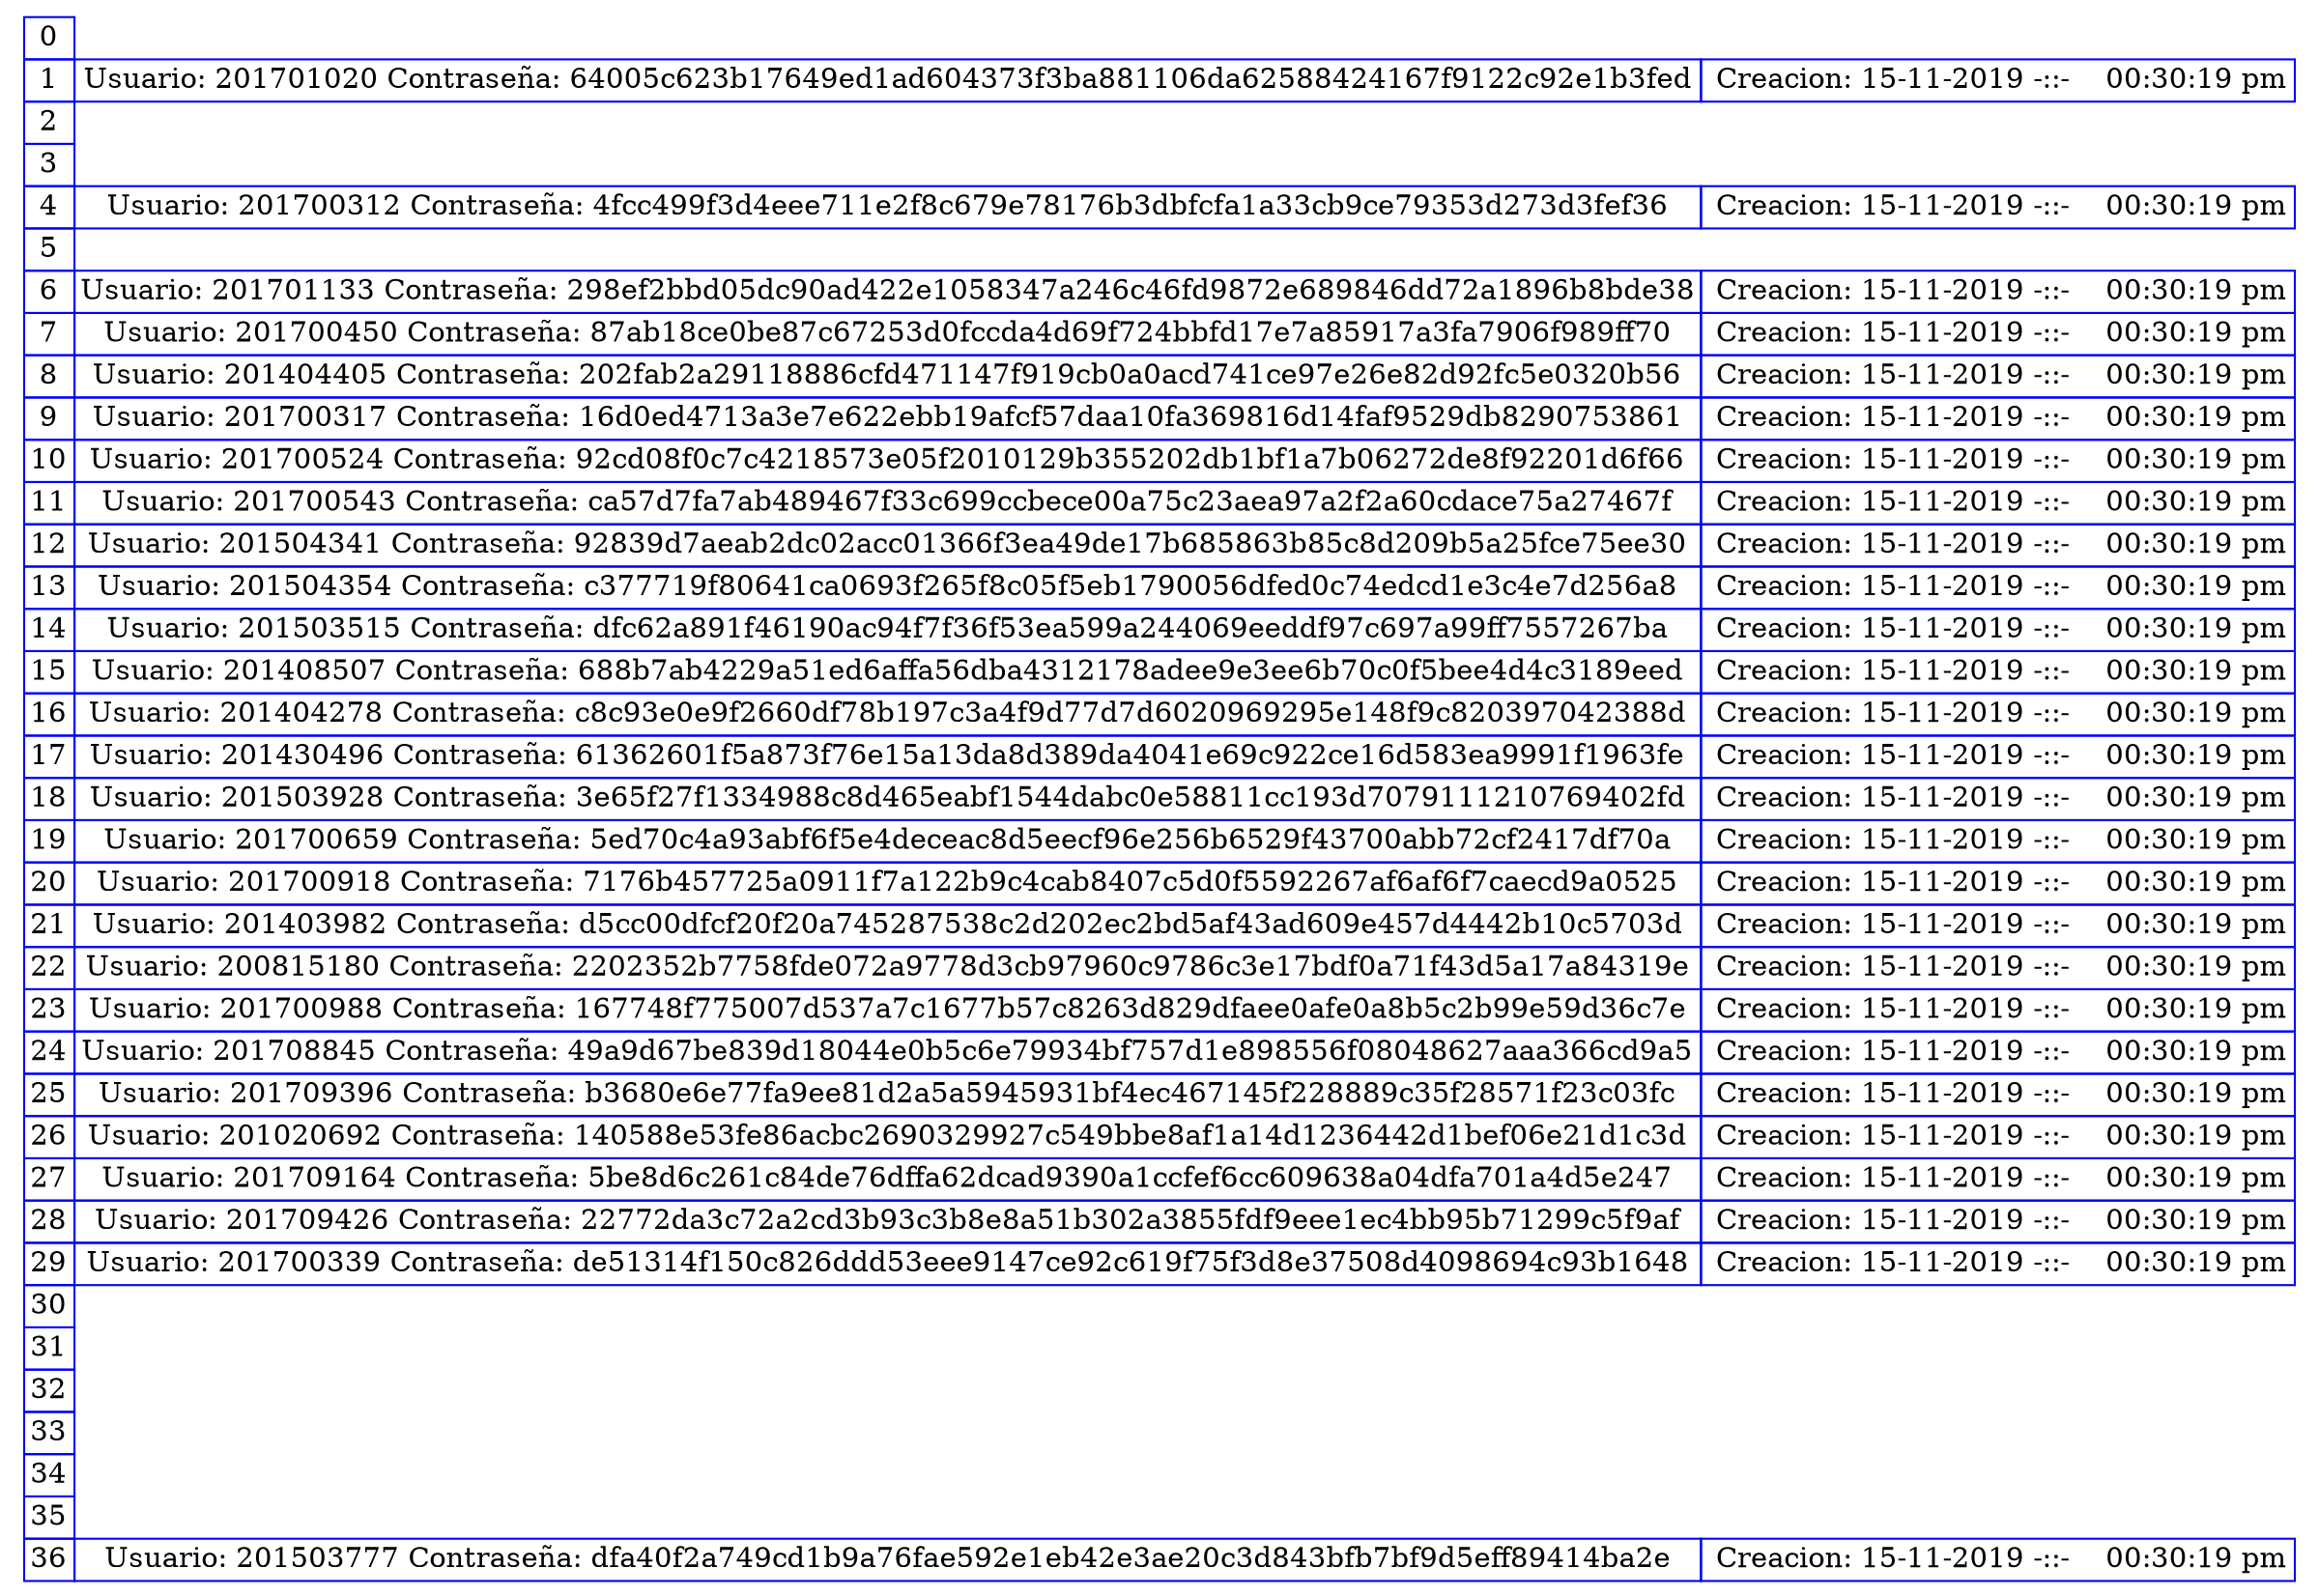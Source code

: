 digraph guia{ 
tbl [
shape=plaintext
label=<
<table border='0' cellborder='1' color='blue' cellspacing='0'>
<tr><td>0</td></tr> 
<tr><td>1</td><td>Usuario: 201701020 Contraseña: 64005c623b17649ed1ad604373f3ba881106da62588424167f9122c92e1b3fed</td><td> Creacion: 15-11-2019 -::-    00:30:19 pm</td></tr> 
<tr><td>2</td></tr> 
<tr><td>3</td></tr> 
<tr><td>4</td><td>Usuario: 201700312 Contraseña: 4fcc499f3d4eee711e2f8c679e78176b3dbfcfa1a33cb9ce79353d273d3fef36</td><td> Creacion: 15-11-2019 -::-    00:30:19 pm</td></tr> 
<tr><td>5</td></tr> 
<tr><td>6</td><td>Usuario: 201701133 Contraseña: 298ef2bbd05dc90ad422e1058347a246c46fd9872e689846dd72a1896b8bde38</td><td> Creacion: 15-11-2019 -::-    00:30:19 pm</td></tr> 
<tr><td>7</td><td>Usuario: 201700450 Contraseña: 87ab18ce0be87c67253d0fccda4d69f724bbfd17e7a85917a3fa7906f989ff70</td><td> Creacion: 15-11-2019 -::-    00:30:19 pm</td></tr> 
<tr><td>8</td><td>Usuario: 201404405 Contraseña: 202fab2a29118886cfd471147f919cb0a0acd741ce97e26e82d92fc5e0320b56</td><td> Creacion: 15-11-2019 -::-    00:30:19 pm</td></tr> 
<tr><td>9</td><td>Usuario: 201700317 Contraseña: 16d0ed4713a3e7e622ebb19afcf57daa10fa369816d14faf9529db8290753861</td><td> Creacion: 15-11-2019 -::-    00:30:19 pm</td></tr> 
<tr><td>10</td><td>Usuario: 201700524 Contraseña: 92cd08f0c7c4218573e05f2010129b355202db1bf1a7b06272de8f92201d6f66</td><td> Creacion: 15-11-2019 -::-    00:30:19 pm</td></tr> 
<tr><td>11</td><td>Usuario: 201700543 Contraseña: ca57d7fa7ab489467f33c699ccbece00a75c23aea97a2f2a60cdace75a27467f</td><td> Creacion: 15-11-2019 -::-    00:30:19 pm</td></tr> 
<tr><td>12</td><td>Usuario: 201504341 Contraseña: 92839d7aeab2dc02acc01366f3ea49de17b685863b85c8d209b5a25fce75ee30</td><td> Creacion: 15-11-2019 -::-    00:30:19 pm</td></tr> 
<tr><td>13</td><td>Usuario: 201504354 Contraseña: c377719f80641ca0693f265f8c05f5eb1790056dfed0c74edcd1e3c4e7d256a8</td><td> Creacion: 15-11-2019 -::-    00:30:19 pm</td></tr> 
<tr><td>14</td><td>Usuario: 201503515 Contraseña: dfc62a891f46190ac94f7f36f53ea599a244069eeddf97c697a99ff7557267ba</td><td> Creacion: 15-11-2019 -::-    00:30:19 pm</td></tr> 
<tr><td>15</td><td>Usuario: 201408507 Contraseña: 688b7ab4229a51ed6affa56dba4312178adee9e3ee6b70c0f5bee4d4c3189eed</td><td> Creacion: 15-11-2019 -::-    00:30:19 pm</td></tr> 
<tr><td>16</td><td>Usuario: 201404278 Contraseña: c8c93e0e9f2660df78b197c3a4f9d77d7d6020969295e148f9c820397042388d</td><td> Creacion: 15-11-2019 -::-    00:30:19 pm</td></tr> 
<tr><td>17</td><td>Usuario: 201430496 Contraseña: 61362601f5a873f76e15a13da8d389da4041e69c922ce16d583ea9991f1963fe</td><td> Creacion: 15-11-2019 -::-    00:30:19 pm</td></tr> 
<tr><td>18</td><td>Usuario: 201503928 Contraseña: 3e65f27f1334988c8d465eabf1544dabc0e58811cc193d7079111210769402fd</td><td> Creacion: 15-11-2019 -::-    00:30:19 pm</td></tr> 
<tr><td>19</td><td>Usuario: 201700659 Contraseña: 5ed70c4a93abf6f5e4deceac8d5eecf96e256b6529f43700abb72cf2417df70a</td><td> Creacion: 15-11-2019 -::-    00:30:19 pm</td></tr> 
<tr><td>20</td><td>Usuario: 201700918 Contraseña: 7176b457725a0911f7a122b9c4cab8407c5d0f5592267af6af6f7caecd9a0525</td><td> Creacion: 15-11-2019 -::-    00:30:19 pm</td></tr> 
<tr><td>21</td><td>Usuario: 201403982 Contraseña: d5cc00dfcf20f20a745287538c2d202ec2bd5af43ad609e457d4442b10c5703d</td><td> Creacion: 15-11-2019 -::-    00:30:19 pm</td></tr> 
<tr><td>22</td><td>Usuario: 200815180 Contraseña: 2202352b7758fde072a9778d3cb97960c9786c3e17bdf0a71f43d5a17a84319e</td><td> Creacion: 15-11-2019 -::-    00:30:19 pm</td></tr> 
<tr><td>23</td><td>Usuario: 201700988 Contraseña: 167748f775007d537a7c1677b57c8263d829dfaee0afe0a8b5c2b99e59d36c7e</td><td> Creacion: 15-11-2019 -::-    00:30:19 pm</td></tr> 
<tr><td>24</td><td>Usuario: 201708845 Contraseña: 49a9d67be839d18044e0b5c6e79934bf757d1e898556f08048627aaa366cd9a5</td><td> Creacion: 15-11-2019 -::-    00:30:19 pm</td></tr> 
<tr><td>25</td><td>Usuario: 201709396 Contraseña: b3680e6e77fa9ee81d2a5a5945931bf4ec467145f228889c35f28571f23c03fc</td><td> Creacion: 15-11-2019 -::-    00:30:19 pm</td></tr> 
<tr><td>26</td><td>Usuario: 201020692 Contraseña: 140588e53fe86acbc2690329927c549bbe8af1a14d1236442d1bef06e21d1c3d</td><td> Creacion: 15-11-2019 -::-    00:30:19 pm</td></tr> 
<tr><td>27</td><td>Usuario: 201709164 Contraseña: 5be8d6c261c84de76dffa62dcad9390a1ccfef6cc609638a04dfa701a4d5e247</td><td> Creacion: 15-11-2019 -::-    00:30:19 pm</td></tr> 
<tr><td>28</td><td>Usuario: 201709426 Contraseña: 22772da3c72a2cd3b93c3b8e8a51b302a3855fdf9eee1ec4bb95b71299c5f9af</td><td> Creacion: 15-11-2019 -::-    00:30:19 pm</td></tr> 
<tr><td>29</td><td>Usuario: 201700339 Contraseña: de51314f150c826ddd53eee9147ce92c619f75f3d8e37508d4098694c93b1648</td><td> Creacion: 15-11-2019 -::-    00:30:19 pm</td></tr> 
<tr><td>30</td></tr> 
<tr><td>31</td></tr> 
<tr><td>32</td></tr> 
<tr><td>33</td></tr> 
<tr><td>34</td></tr> 
<tr><td>35</td></tr> 
<tr><td>36</td><td>Usuario: 201503777 Contraseña: dfa40f2a749cd1b9a76fae592e1eb42e3ae20c3d843bfb7bf9d5eff89414ba2e</td><td> Creacion: 15-11-2019 -::-    00:30:19 pm</td></tr> 

</table>
>];
}